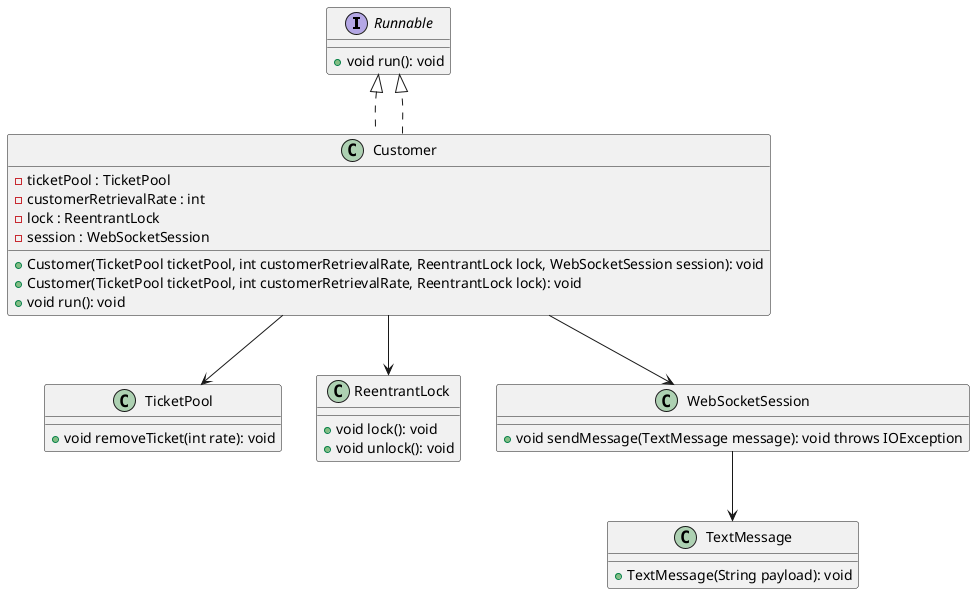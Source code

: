 @startuml
interface Runnable {
    + void run(): void
}

class Customer implements Runnable {
    - ticketPool : TicketPool
    - customerRetrievalRate : int
    - lock : ReentrantLock
    - session : WebSocketSession
    + Customer(TicketPool ticketPool, int customerRetrievalRate, ReentrantLock lock, WebSocketSession session): void
    + Customer(TicketPool ticketPool, int customerRetrievalRate, ReentrantLock lock): void
    + void run(): void
}

class TicketPool {
    + void removeTicket(int rate): void
}

class ReentrantLock {
    + void lock(): void
    + void unlock(): void
}

class WebSocketSession {
    + void sendMessage(TextMessage message): void throws IOException
}

class TextMessage {
    + TextMessage(String payload): void
}

Customer --> TicketPool
Customer --> ReentrantLock
Customer --> WebSocketSession
WebSocketSession --> TextMessage
Customer ..|> Runnable
@enduml